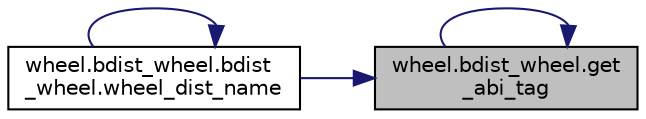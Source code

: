 digraph "wheel.bdist_wheel.get_abi_tag"
{
 // LATEX_PDF_SIZE
  edge [fontname="Helvetica",fontsize="10",labelfontname="Helvetica",labelfontsize="10"];
  node [fontname="Helvetica",fontsize="10",shape=record];
  rankdir="RL";
  Node1 [label="wheel.bdist_wheel.get\l_abi_tag",height=0.2,width=0.4,color="black", fillcolor="grey75", style="filled", fontcolor="black",tooltip=" "];
  Node1 -> Node1 [dir="back",color="midnightblue",fontsize="10",style="solid",fontname="Helvetica"];
  Node1 -> Node2 [dir="back",color="midnightblue",fontsize="10",style="solid",fontname="Helvetica"];
  Node2 [label="wheel.bdist_wheel.bdist\l_wheel.wheel_dist_name",height=0.2,width=0.4,color="black", fillcolor="white", style="filled",URL="$d9/d71/classwheel_1_1bdist__wheel_1_1bdist__wheel.html#aba10ae33d2d8a103dcf0873678e2ac89",tooltip=" "];
  Node2 -> Node2 [dir="back",color="midnightblue",fontsize="10",style="solid",fontname="Helvetica"];
}
